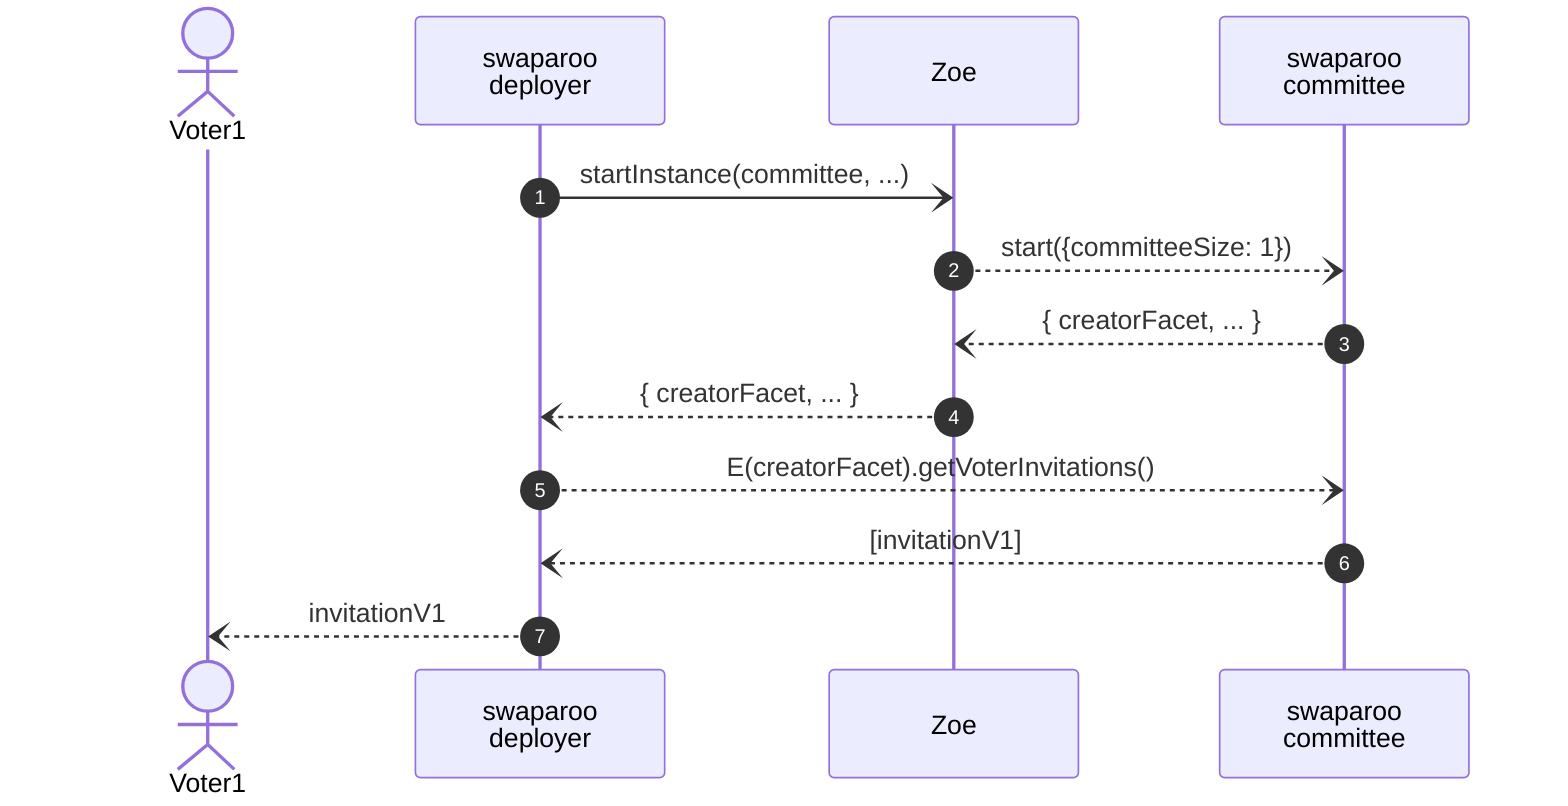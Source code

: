 sequenceDiagram
  autonumber

  actor V1 as Voter1

  participant Core as swaparoo<br>deployer

  participant Zoe
  participant Ctee as swaparoo<br>committee

    Core-)Zoe: startInstance(committee, ...)
    Zoe--)Ctee: start({committeeSize: 1})
    Ctee--)Zoe: { creatorFacet, ... }
    Zoe--)Core: { creatorFacet, ... }
    Core--)Ctee: E(creatorFacet).getVoterInvitations()
    Ctee--)Core: [invitationV1]
    Core--)V1: invitationV1